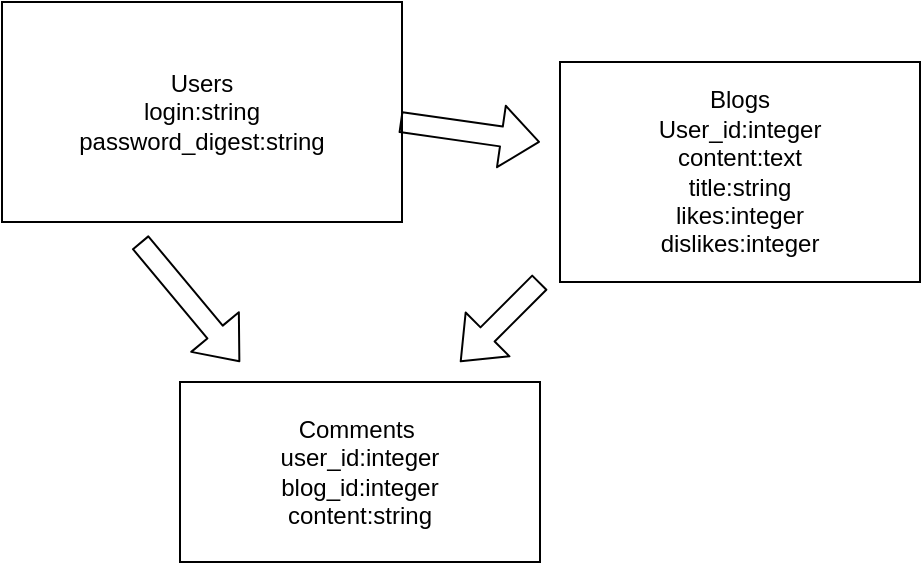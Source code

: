 <mxfile>
    <diagram id="qwQNvDC_hDgn5mcZP4Vy" name="Page-1">
        <mxGraphModel dx="554" dy="530" grid="1" gridSize="10" guides="1" tooltips="1" connect="1" arrows="1" fold="1" page="1" pageScale="1" pageWidth="850" pageHeight="1100" math="0" shadow="0">
            <root>
                <mxCell id="0"/>
                <mxCell id="1" parent="0"/>
                <mxCell id="2" value="Users&lt;br&gt;login:string&lt;br&gt;password_digest:string" style="rounded=0;whiteSpace=wrap;html=1;" vertex="1" parent="1">
                    <mxGeometry x="31" y="390" width="200" height="110" as="geometry"/>
                </mxCell>
                <mxCell id="3" value="Blogs&lt;br&gt;User_id:integer&lt;br&gt;content:text&lt;br&gt;title:string&lt;br&gt;likes:integer&lt;br&gt;dislikes:integer" style="rounded=0;whiteSpace=wrap;html=1;" vertex="1" parent="1">
                    <mxGeometry x="310" y="420" width="180" height="110" as="geometry"/>
                </mxCell>
                <mxCell id="4" value="" style="endArrow=classic;html=1;shape=flexArrow;" edge="1" parent="1">
                    <mxGeometry width="50" height="50" relative="1" as="geometry">
                        <mxPoint x="230" y="450" as="sourcePoint"/>
                        <mxPoint x="300" y="460" as="targetPoint"/>
                    </mxGeometry>
                </mxCell>
                <mxCell id="5" value="Comments&amp;nbsp;&lt;br&gt;user_id:integer&lt;br&gt;blog_id:integer&lt;br&gt;content:string" style="rounded=0;whiteSpace=wrap;html=1;" vertex="1" parent="1">
                    <mxGeometry x="120" y="580" width="180" height="90" as="geometry"/>
                </mxCell>
                <mxCell id="6" value="" style="shape=flexArrow;endArrow=classic;html=1;" edge="1" parent="1">
                    <mxGeometry width="50" height="50" relative="1" as="geometry">
                        <mxPoint x="100" y="510" as="sourcePoint"/>
                        <mxPoint x="150" y="570" as="targetPoint"/>
                    </mxGeometry>
                </mxCell>
                <mxCell id="7" value="" style="shape=flexArrow;endArrow=classic;html=1;" edge="1" parent="1">
                    <mxGeometry width="50" height="50" relative="1" as="geometry">
                        <mxPoint x="300" y="530" as="sourcePoint"/>
                        <mxPoint x="260" y="570" as="targetPoint"/>
                    </mxGeometry>
                </mxCell>
            </root>
        </mxGraphModel>
    </diagram>
</mxfile>
